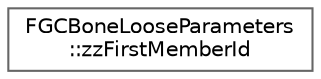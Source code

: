 digraph "Graphical Class Hierarchy"
{
 // INTERACTIVE_SVG=YES
 // LATEX_PDF_SIZE
  bgcolor="transparent";
  edge [fontname=Helvetica,fontsize=10,labelfontname=Helvetica,labelfontsize=10];
  node [fontname=Helvetica,fontsize=10,shape=box,height=0.2,width=0.4];
  rankdir="LR";
  Node0 [id="Node000000",label="FGCBoneLooseParameters\l::zzFirstMemberId",height=0.2,width=0.4,color="grey40", fillcolor="white", style="filled",URL="$df/d23/structFGCBoneLooseParameters_1_1zzFirstMemberId.html",tooltip=" "];
}
